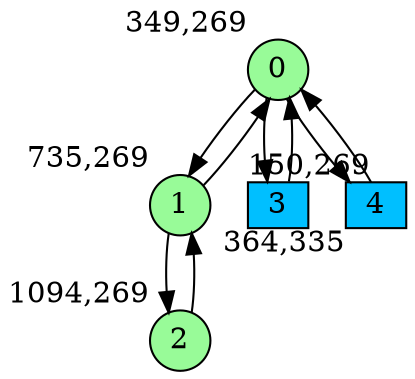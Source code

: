 digraph G {
graph [bgcolor=white]
node [shape=circle, style = filled, fillcolor=white,fixedsize=true, width=0.4, height=0.3 ]
0[xlabel="349,269", pos = "3.10938,1.03125!", fillcolor=palegreen ];
1[xlabel="735,269", pos = "9.14063,1.03125!", fillcolor=palegreen ];
2[xlabel="1094,269", pos = "14.75,1.03125!", fillcolor=palegreen ];
3[xlabel="150,269", pos = "0,1.03125!", fillcolor=deepskyblue, shape=box ];
4[xlabel="364,335", pos = "3.34375,0!", fillcolor=deepskyblue, shape=box ];
0->1 ;
0->3 ;
0->4 ;
1->0 ;
1->2 ;
2->1 ;
3->0 ;
4->0 ;
}
